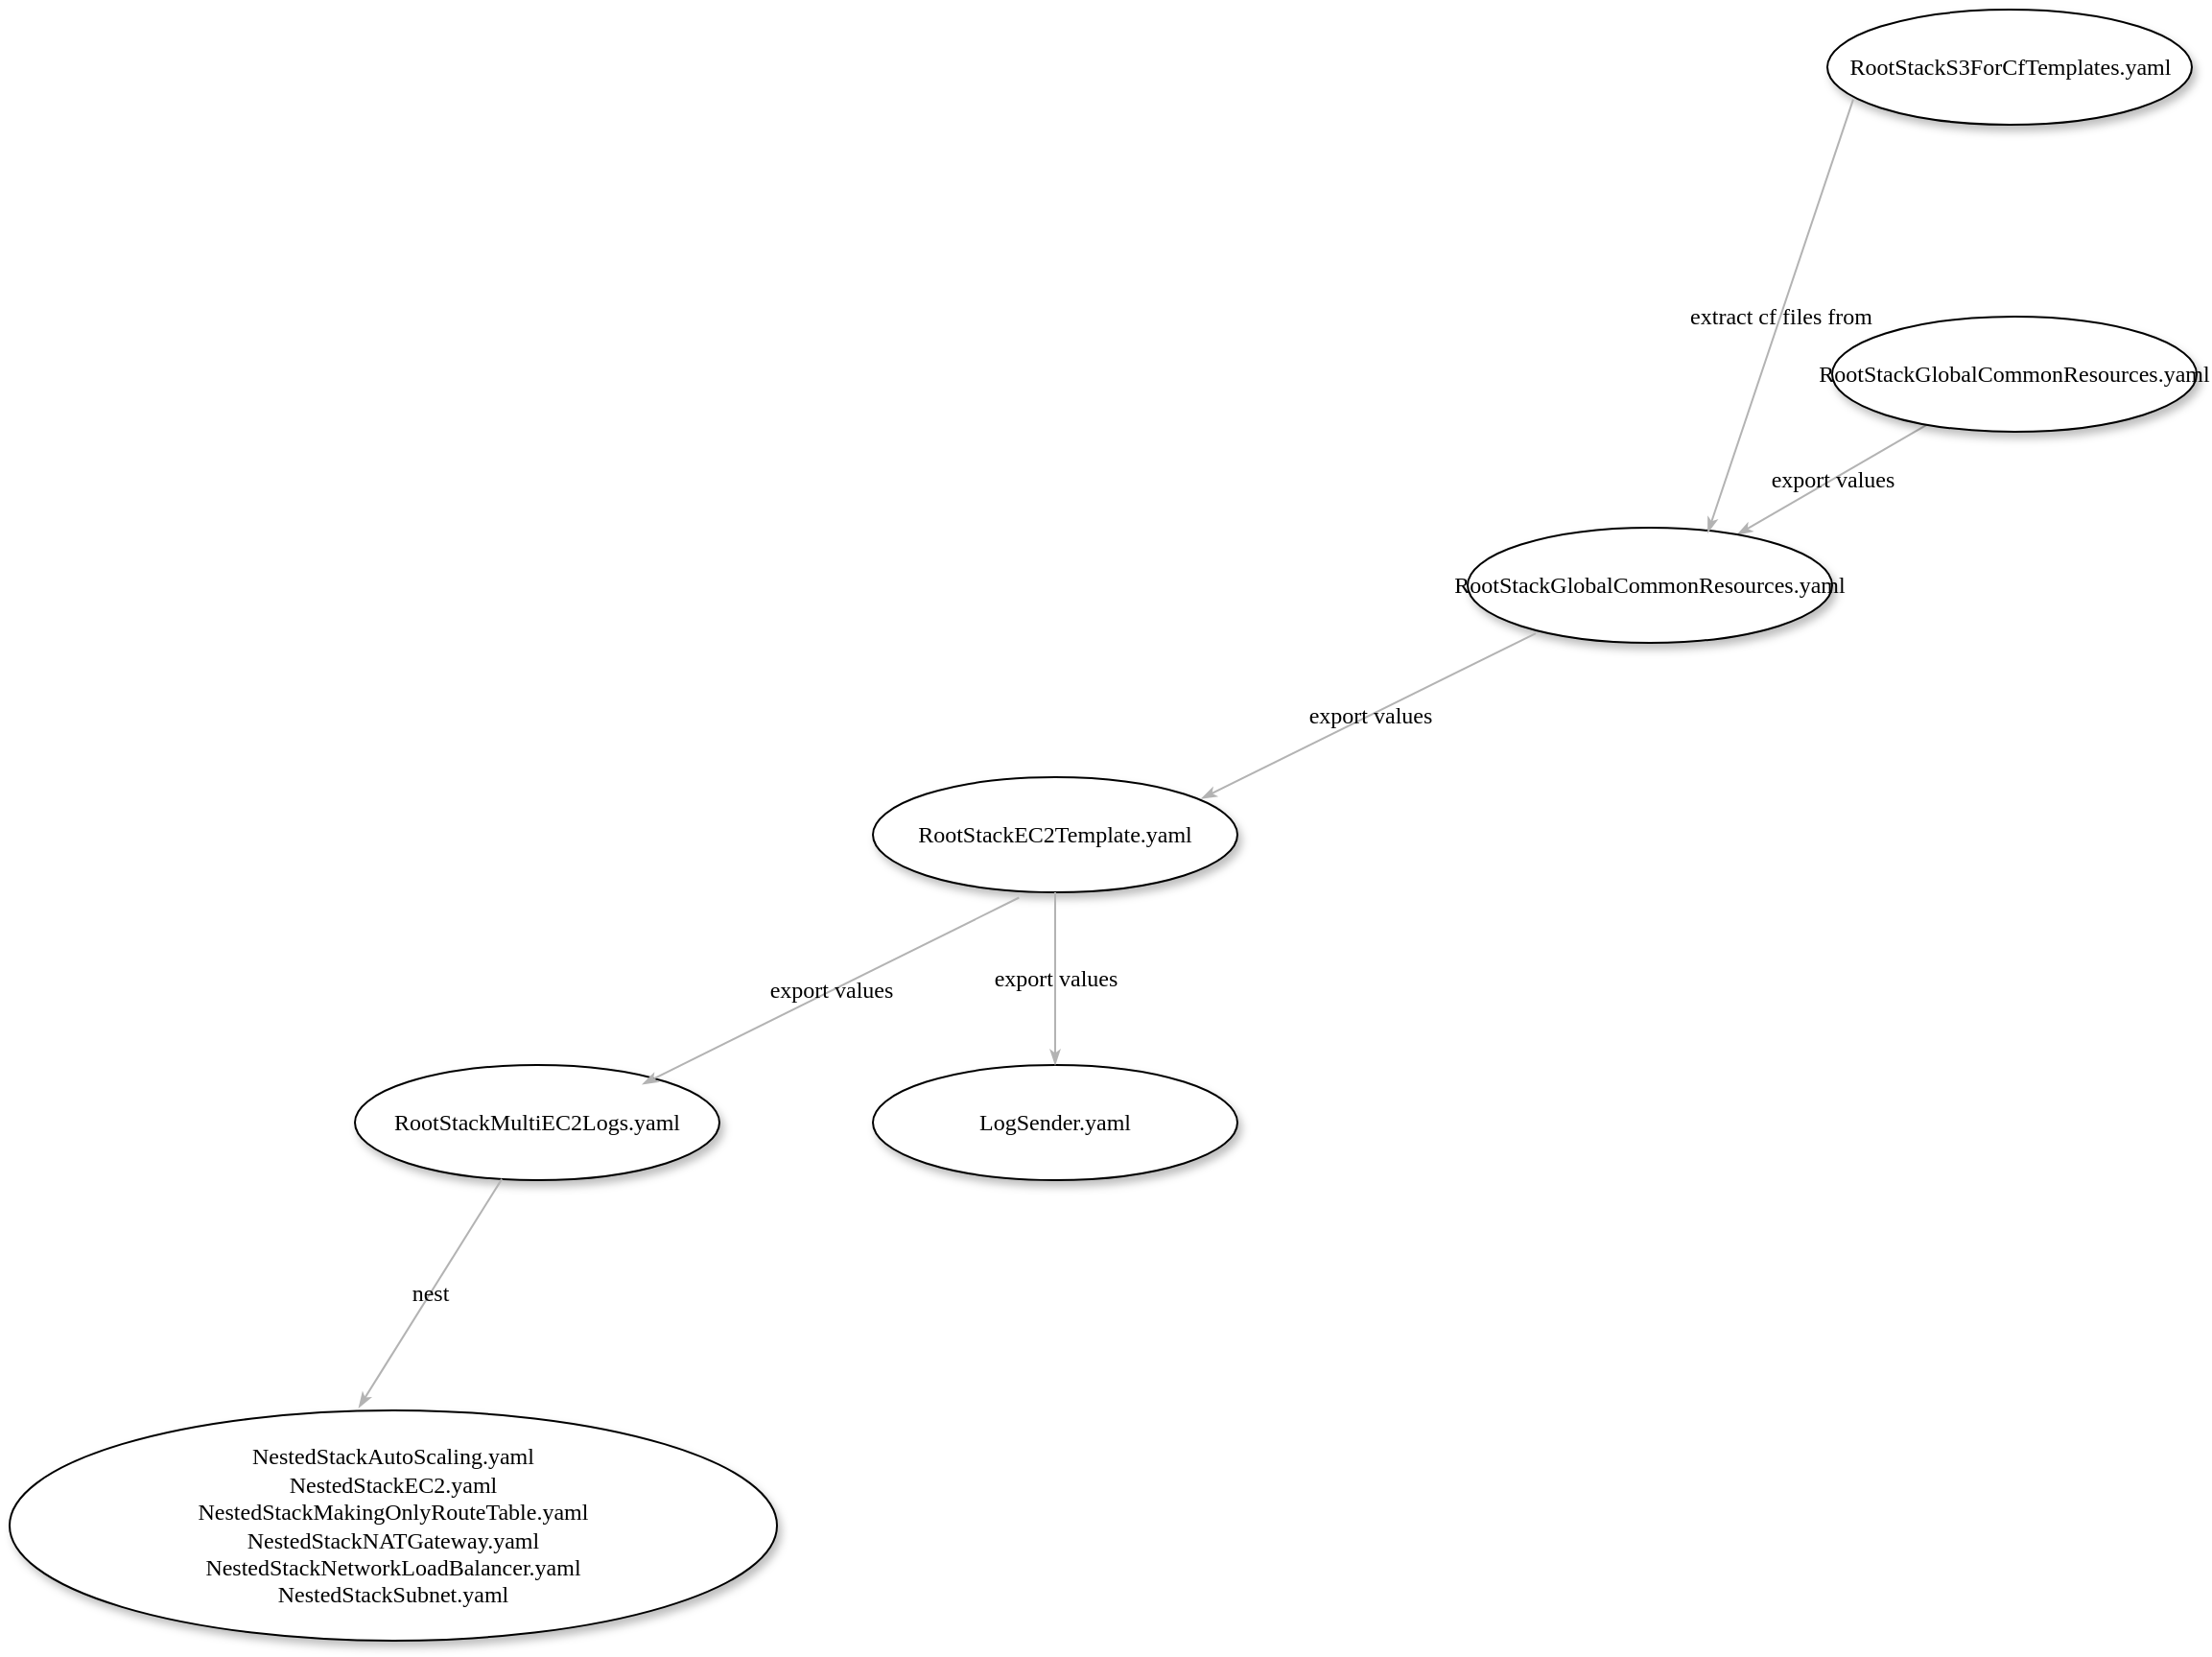 <mxfile version="11.2.8" type="google" pages="1"><diagram name="Page-1" id="42789a77-a242-8287-6e28-9cd8cfd52e62"><mxGraphModel dx="2237" dy="1522" grid="1" gridSize="10" guides="1" tooltips="1" connect="1" arrows="1" fold="1" page="1" pageScale="1" pageWidth="1100" pageHeight="850" background="#ffffff" math="0" shadow="0"><root><mxCell id="0"/><mxCell id="1" parent="0"/><mxCell id="1ea317790d2ca983-13" value="export values" style="edgeStyle=none;rounded=1;html=1;labelBackgroundColor=none;startArrow=none;startFill=0;startSize=5;endArrow=classicThin;endFill=1;endSize=5;jettySize=auto;orthogonalLoop=1;strokeColor=#B3B3B3;strokeWidth=1;fontFamily=Verdana;fontSize=12;fontColor=#000000;" parent="1" source="1ea317790d2ca983-1" target="1ea317790d2ca983-9" edge="1"><mxGeometry relative="1" as="geometry"/></mxCell><mxCell id="1ea317790d2ca983-1" value="RootStackGlobalCommonResources.yaml" style="ellipse;whiteSpace=wrap;html=1;rounded=0;shadow=1;comic=0;labelBackgroundColor=none;strokeColor=#000000;strokeWidth=1;fillColor=#FFFFFF;fontFamily=Verdana;fontSize=12;fontColor=#000000;align=center;" parent="1" vertex="1"><mxGeometry x="400" y="80" width="190" height="60" as="geometry"/></mxCell><mxCell id="1ea317790d2ca983-9" value="RootStackGlobalCommonResources.yaml" style="ellipse;whiteSpace=wrap;html=1;rounded=0;shadow=1;comic=0;labelBackgroundColor=none;strokeColor=#000000;strokeWidth=1;fillColor=#FFFFFF;fontFamily=Verdana;fontSize=12;fontColor=#000000;align=center;" parent="1" vertex="1"><mxGeometry x="210" y="190" width="190" height="60" as="geometry"/></mxCell><mxCell id="1ea317790d2ca983-20" value="relation" style="edgeStyle=none;rounded=1;html=1;labelBackgroundColor=none;startArrow=none;startFill=0;startSize=5;endArrow=classicThin;endFill=1;endSize=5;jettySize=auto;orthogonalLoop=1;strokeColor=#B3B3B3;strokeWidth=1;fontFamily=Verdana;fontSize=12;fontColor=#000000;" parent="1" target="1ea317790d2ca983-11" edge="1"><mxGeometry relative="1" as="geometry"><mxPoint x="231.246" y="379.97" as="sourcePoint"/></mxGeometry></mxCell><mxCell id="TZ8UV-EJGNOhqBoa4gss-7" value="RootStackEC2Template.yaml" style="ellipse;whiteSpace=wrap;html=1;rounded=0;shadow=1;comic=0;labelBackgroundColor=none;strokeColor=#000000;strokeWidth=1;fillColor=#FFFFFF;fontFamily=Verdana;fontSize=12;fontColor=#000000;align=center;" parent="1" vertex="1"><mxGeometry x="-100" y="320" width="190" height="60" as="geometry"/></mxCell><mxCell id="TZ8UV-EJGNOhqBoa4gss-5" value="RootStackS3ForCfTemplates.yaml" style="ellipse;whiteSpace=wrap;html=1;rounded=0;shadow=1;comic=0;labelBackgroundColor=none;strokeColor=#000000;strokeWidth=1;fillColor=#FFFFFF;fontFamily=Verdana;fontSize=12;fontColor=#000000;align=center;" parent="1" vertex="1"><mxGeometry x="397.5" y="-80" width="190" height="60" as="geometry"/></mxCell><mxCell id="TZ8UV-EJGNOhqBoa4gss-9" value="export values" style="edgeStyle=none;rounded=1;html=1;labelBackgroundColor=none;startArrow=none;startFill=0;startSize=5;endArrow=classicThin;endFill=1;endSize=5;jettySize=auto;orthogonalLoop=1;strokeColor=#B3B3B3;strokeWidth=1;fontFamily=Verdana;fontSize=12;fontColor=#000000;exitX=0.187;exitY=0.917;exitDx=0;exitDy=0;exitPerimeter=0;entryX=0.901;entryY=0.187;entryDx=0;entryDy=0;entryPerimeter=0;" parent="1" source="1ea317790d2ca983-9" target="TZ8UV-EJGNOhqBoa4gss-7" edge="1"><mxGeometry relative="1" as="geometry"><mxPoint x="301.476" y="259.694" as="sourcePoint"/><mxPoint x="268.407" y="331.081" as="targetPoint"/></mxGeometry></mxCell><mxCell id="TZ8UV-EJGNOhqBoa4gss-10" value="LogSender.yaml" style="ellipse;whiteSpace=wrap;html=1;rounded=0;shadow=1;comic=0;labelBackgroundColor=none;strokeColor=#000000;strokeWidth=1;fillColor=#FFFFFF;fontFamily=Verdana;fontSize=12;fontColor=#000000;align=center;" parent="1" vertex="1"><mxGeometry x="-100" y="470" width="190" height="60" as="geometry"/></mxCell><mxCell id="TZ8UV-EJGNOhqBoa4gss-11" value="export values" style="edgeStyle=none;rounded=1;html=1;labelBackgroundColor=none;startArrow=none;startFill=0;startSize=5;endArrow=classicThin;endFill=1;endSize=5;jettySize=auto;orthogonalLoop=1;strokeColor=#B3B3B3;strokeWidth=1;fontFamily=Verdana;fontSize=12;fontColor=#000000;" parent="1" source="TZ8UV-EJGNOhqBoa4gss-7" target="TZ8UV-EJGNOhqBoa4gss-10" edge="1"><mxGeometry relative="1" as="geometry"><mxPoint x="255.53" y="255.02" as="sourcePoint"/><mxPoint x="81.19" y="341.22" as="targetPoint"/></mxGeometry></mxCell><mxCell id="TZ8UV-EJGNOhqBoa4gss-15" value="RootStackMultiEC2Logs.yaml" style="ellipse;whiteSpace=wrap;html=1;rounded=0;shadow=1;comic=0;labelBackgroundColor=none;strokeColor=#000000;strokeWidth=1;fillColor=#FFFFFF;fontFamily=Verdana;fontSize=12;fontColor=#000000;align=center;" parent="1" vertex="1"><mxGeometry x="-370" y="470" width="190" height="60" as="geometry"/></mxCell><mxCell id="TZ8UV-EJGNOhqBoa4gss-16" value="export values" style="edgeStyle=none;rounded=1;html=1;labelBackgroundColor=none;startArrow=none;startFill=0;startSize=5;endArrow=classicThin;endFill=1;endSize=5;jettySize=auto;orthogonalLoop=1;strokeColor=#B3B3B3;strokeWidth=1;fontFamily=Verdana;fontSize=12;fontColor=#000000;entryX=0.789;entryY=0.167;entryDx=0;entryDy=0;entryPerimeter=0;exitX=0.401;exitY=1.046;exitDx=0;exitDy=0;exitPerimeter=0;" parent="1" source="TZ8UV-EJGNOhqBoa4gss-7" target="TZ8UV-EJGNOhqBoa4gss-15" edge="1"><mxGeometry relative="1" as="geometry"><mxPoint x="5" y="390" as="sourcePoint"/><mxPoint x="5" y="480" as="targetPoint"/></mxGeometry></mxCell><mxCell id="TZ8UV-EJGNOhqBoa4gss-17" value="NestedStackAutoScaling.yaml&lt;br&gt;NestedStackEC2.yaml&lt;br&gt;NestedStackMakingOnlyRouteTable.yaml&lt;br&gt;NestedStackNATGateway.yaml&lt;br&gt;NestedStackNetworkLoadBalancer.yaml&lt;br&gt;NestedStackSubnet.yaml" style="ellipse;whiteSpace=wrap;html=1;rounded=0;shadow=1;comic=0;labelBackgroundColor=none;strokeColor=#000000;strokeWidth=1;fillColor=#FFFFFF;fontFamily=Verdana;fontSize=12;fontColor=#000000;align=center;" parent="1" vertex="1"><mxGeometry x="-550" y="650" width="400" height="120" as="geometry"/></mxCell><mxCell id="TZ8UV-EJGNOhqBoa4gss-18" value="nest" style="edgeStyle=none;rounded=1;html=1;labelBackgroundColor=none;startArrow=none;startFill=0;startSize=5;endArrow=classicThin;endFill=1;endSize=5;jettySize=auto;orthogonalLoop=1;strokeColor=#B3B3B3;strokeWidth=1;fontFamily=Verdana;fontSize=12;fontColor=#000000;entryX=0.455;entryY=-0.012;entryDx=0;entryDy=0;entryPerimeter=0;" parent="1" source="TZ8UV-EJGNOhqBoa4gss-15" target="TZ8UV-EJGNOhqBoa4gss-17" edge="1"><mxGeometry relative="1" as="geometry"><mxPoint x="-13.81" y="392.76" as="sourcePoint"/><mxPoint x="-210.09" y="490.02" as="targetPoint"/></mxGeometry></mxCell><mxCell id="TZ8UV-EJGNOhqBoa4gss-19" value="extract cf files from" style="edgeStyle=none;rounded=1;html=1;labelBackgroundColor=none;startArrow=none;startFill=0;startSize=5;endArrow=classicThin;endFill=1;endSize=5;jettySize=auto;orthogonalLoop=1;strokeColor=#B3B3B3;strokeWidth=1;fontFamily=Verdana;fontSize=12;fontColor=#000000;entryX=0.659;entryY=0.043;entryDx=0;entryDy=0;entryPerimeter=0;exitX=0.071;exitY=0.78;exitDx=0;exitDy=0;exitPerimeter=0;" parent="1" source="TZ8UV-EJGNOhqBoa4gss-5" target="1ea317790d2ca983-9" edge="1"><mxGeometry relative="1" as="geometry"><mxPoint x="505" y="150" as="sourcePoint"/><mxPoint x="505" y="200" as="targetPoint"/></mxGeometry></mxCell></root></mxGraphModel></diagram></mxfile>